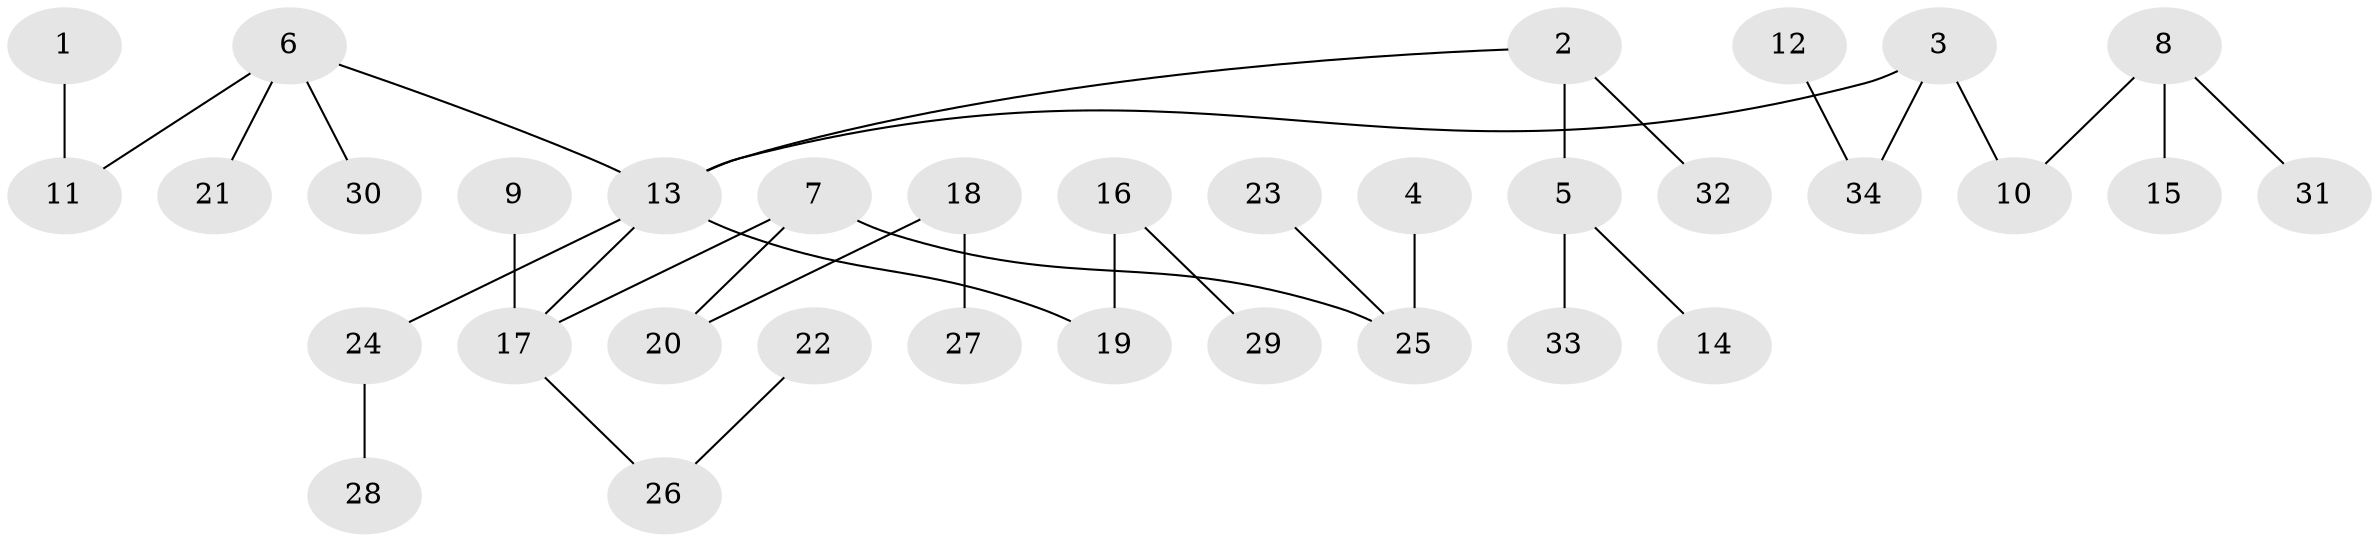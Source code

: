 // original degree distribution, {4: 0.09090909090909091, 6: 0.01818181818181818, 3: 0.15454545454545454, 2: 0.3090909090909091, 1: 0.42727272727272725}
// Generated by graph-tools (version 1.1) at 2025/37/03/04/25 23:37:30]
// undirected, 34 vertices, 33 edges
graph export_dot {
  node [color=gray90,style=filled];
  1;
  2;
  3;
  4;
  5;
  6;
  7;
  8;
  9;
  10;
  11;
  12;
  13;
  14;
  15;
  16;
  17;
  18;
  19;
  20;
  21;
  22;
  23;
  24;
  25;
  26;
  27;
  28;
  29;
  30;
  31;
  32;
  33;
  34;
  1 -- 11 [weight=1.0];
  2 -- 5 [weight=1.0];
  2 -- 13 [weight=1.0];
  2 -- 32 [weight=1.0];
  3 -- 10 [weight=1.0];
  3 -- 13 [weight=1.0];
  3 -- 34 [weight=1.0];
  4 -- 25 [weight=1.0];
  5 -- 14 [weight=1.0];
  5 -- 33 [weight=1.0];
  6 -- 11 [weight=1.0];
  6 -- 13 [weight=1.0];
  6 -- 21 [weight=1.0];
  6 -- 30 [weight=1.0];
  7 -- 17 [weight=1.0];
  7 -- 20 [weight=1.0];
  7 -- 25 [weight=1.0];
  8 -- 10 [weight=1.0];
  8 -- 15 [weight=1.0];
  8 -- 31 [weight=1.0];
  9 -- 17 [weight=1.0];
  12 -- 34 [weight=1.0];
  13 -- 17 [weight=1.0];
  13 -- 19 [weight=1.0];
  13 -- 24 [weight=1.0];
  16 -- 19 [weight=1.0];
  16 -- 29 [weight=1.0];
  17 -- 26 [weight=1.0];
  18 -- 20 [weight=1.0];
  18 -- 27 [weight=1.0];
  22 -- 26 [weight=1.0];
  23 -- 25 [weight=1.0];
  24 -- 28 [weight=1.0];
}
